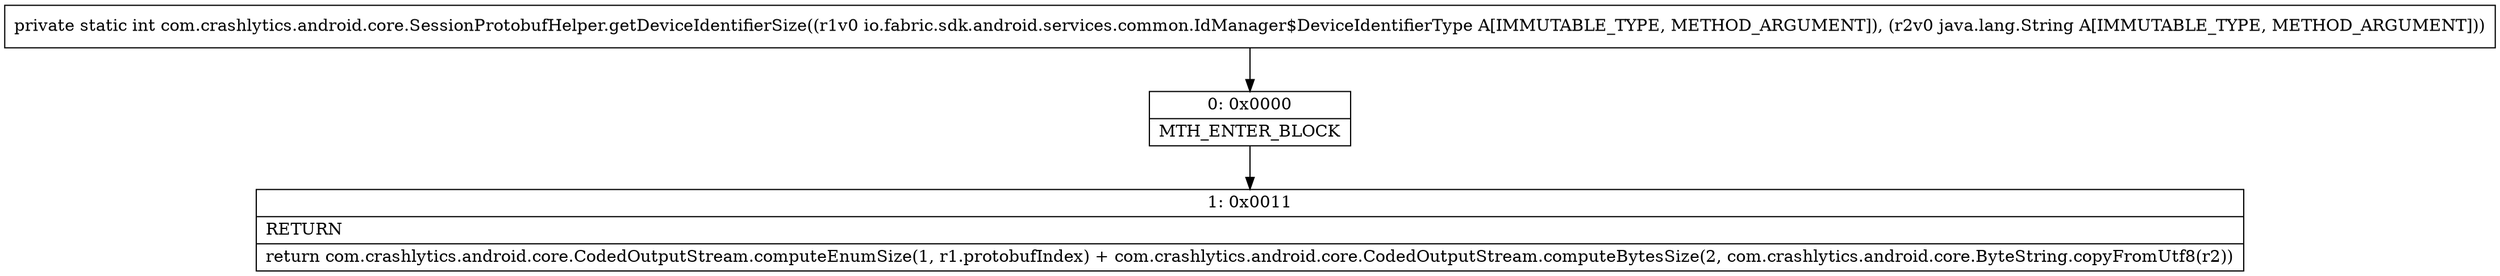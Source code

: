 digraph "CFG forcom.crashlytics.android.core.SessionProtobufHelper.getDeviceIdentifierSize(Lio\/fabric\/sdk\/android\/services\/common\/IdManager$DeviceIdentifierType;Ljava\/lang\/String;)I" {
Node_0 [shape=record,label="{0\:\ 0x0000|MTH_ENTER_BLOCK\l}"];
Node_1 [shape=record,label="{1\:\ 0x0011|RETURN\l|return com.crashlytics.android.core.CodedOutputStream.computeEnumSize(1, r1.protobufIndex) + com.crashlytics.android.core.CodedOutputStream.computeBytesSize(2, com.crashlytics.android.core.ByteString.copyFromUtf8(r2))\l}"];
MethodNode[shape=record,label="{private static int com.crashlytics.android.core.SessionProtobufHelper.getDeviceIdentifierSize((r1v0 io.fabric.sdk.android.services.common.IdManager$DeviceIdentifierType A[IMMUTABLE_TYPE, METHOD_ARGUMENT]), (r2v0 java.lang.String A[IMMUTABLE_TYPE, METHOD_ARGUMENT])) }"];
MethodNode -> Node_0;
Node_0 -> Node_1;
}

